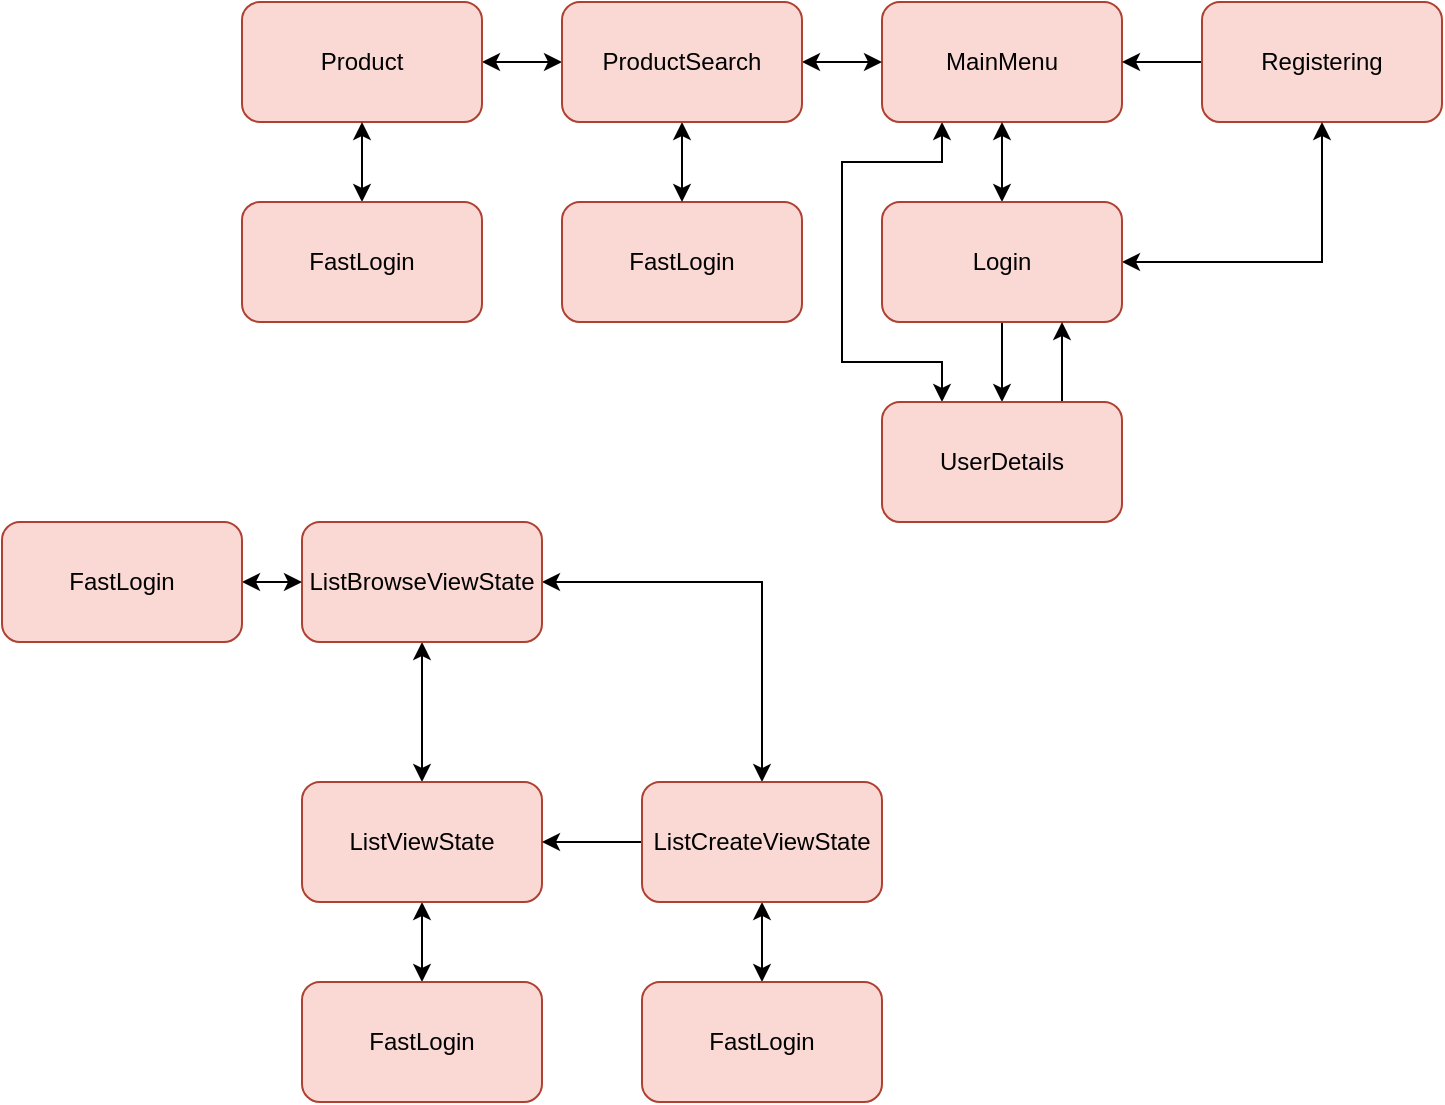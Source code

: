 <mxfile version="21.2.1" type="device">
  <diagram name="Page-1" id="V5CTYVrbcWUh9nTULuu5">
    <mxGraphModel dx="1863" dy="606" grid="1" gridSize="10" guides="1" tooltips="1" connect="1" arrows="1" fold="1" page="1" pageScale="1" pageWidth="827" pageHeight="1169" math="0" shadow="0">
      <root>
        <mxCell id="0" />
        <mxCell id="1" parent="0" />
        <mxCell id="T98b7cf5e4r2KiQVPcJu-47" style="edgeStyle=orthogonalEdgeStyle;rounded=0;orthogonalLoop=1;jettySize=auto;html=1;exitX=0.25;exitY=1;exitDx=0;exitDy=0;entryX=0.25;entryY=0;entryDx=0;entryDy=0;fontFamily=Helvetica;fontSize=12;fontColor=#000000;startArrow=classic;startFill=1;" edge="1" parent="1" source="20o-UdAzLfcxe49gHcJE-1" target="20o-UdAzLfcxe49gHcJE-16">
          <mxGeometry relative="1" as="geometry">
            <Array as="points">
              <mxPoint x="390" y="360" />
              <mxPoint x="340" y="360" />
              <mxPoint x="340" y="460" />
              <mxPoint x="390" y="460" />
            </Array>
          </mxGeometry>
        </mxCell>
        <mxCell id="20o-UdAzLfcxe49gHcJE-1" value="MainMenu" style="rounded=1;whiteSpace=wrap;html=1;fillColor=#fad9d5;strokeColor=#ae4132;fontColor=#000000;" parent="1" vertex="1">
          <mxGeometry x="360" y="280" width="120" height="60" as="geometry" />
        </mxCell>
        <mxCell id="20o-UdAzLfcxe49gHcJE-7" style="edgeStyle=orthogonalEdgeStyle;rounded=0;orthogonalLoop=1;jettySize=auto;html=1;exitX=0;exitY=0.5;exitDx=0;exitDy=0;entryX=1;entryY=0.5;entryDx=0;entryDy=0;fontFamily=Helvetica;fontSize=12;fontColor=#000000;" parent="1" source="20o-UdAzLfcxe49gHcJE-3" target="20o-UdAzLfcxe49gHcJE-1" edge="1">
          <mxGeometry relative="1" as="geometry" />
        </mxCell>
        <mxCell id="20o-UdAzLfcxe49gHcJE-3" value="Registering" style="rounded=1;whiteSpace=wrap;html=1;strokeColor=#ae4132;fontFamily=Helvetica;fontSize=12;fontColor=#000000;fillColor=#fad9d5;" parent="1" vertex="1">
          <mxGeometry x="520" y="280" width="120" height="60" as="geometry" />
        </mxCell>
        <mxCell id="T98b7cf5e4r2KiQVPcJu-34" value="" style="edgeStyle=orthogonalEdgeStyle;rounded=0;orthogonalLoop=1;jettySize=auto;html=1;fontFamily=Helvetica;fontSize=12;fontColor=#000000;startArrow=none;startFill=0;" edge="1" parent="1" source="20o-UdAzLfcxe49gHcJE-4" target="20o-UdAzLfcxe49gHcJE-16">
          <mxGeometry relative="1" as="geometry" />
        </mxCell>
        <mxCell id="T98b7cf5e4r2KiQVPcJu-35" style="edgeStyle=orthogonalEdgeStyle;rounded=0;orthogonalLoop=1;jettySize=auto;html=1;exitX=1;exitY=0.5;exitDx=0;exitDy=0;entryX=0.5;entryY=1;entryDx=0;entryDy=0;fontFamily=Helvetica;fontSize=12;fontColor=#000000;startArrow=classic;startFill=1;" edge="1" parent="1" source="20o-UdAzLfcxe49gHcJE-4" target="20o-UdAzLfcxe49gHcJE-3">
          <mxGeometry relative="1" as="geometry" />
        </mxCell>
        <mxCell id="T98b7cf5e4r2KiQVPcJu-36" style="edgeStyle=orthogonalEdgeStyle;rounded=0;orthogonalLoop=1;jettySize=auto;html=1;exitX=0.5;exitY=0;exitDx=0;exitDy=0;entryX=0.5;entryY=1;entryDx=0;entryDy=0;fontFamily=Helvetica;fontSize=12;fontColor=#000000;startArrow=classic;startFill=1;" edge="1" parent="1" source="20o-UdAzLfcxe49gHcJE-4" target="20o-UdAzLfcxe49gHcJE-1">
          <mxGeometry relative="1" as="geometry" />
        </mxCell>
        <mxCell id="20o-UdAzLfcxe49gHcJE-4" value="Login" style="rounded=1;whiteSpace=wrap;html=1;strokeColor=#ae4132;fontFamily=Helvetica;fontSize=12;fontColor=#000000;fillColor=#fad9d5;" parent="1" vertex="1">
          <mxGeometry x="360" y="380" width="120" height="60" as="geometry" />
        </mxCell>
        <mxCell id="T98b7cf5e4r2KiQVPcJu-40" style="edgeStyle=orthogonalEdgeStyle;rounded=0;orthogonalLoop=1;jettySize=auto;html=1;exitX=1;exitY=0.5;exitDx=0;exitDy=0;entryX=0;entryY=0.5;entryDx=0;entryDy=0;fontFamily=Helvetica;fontSize=12;fontColor=#000000;startArrow=classic;startFill=1;" edge="1" parent="1" source="20o-UdAzLfcxe49gHcJE-13" target="20o-UdAzLfcxe49gHcJE-15">
          <mxGeometry relative="1" as="geometry" />
        </mxCell>
        <mxCell id="20o-UdAzLfcxe49gHcJE-13" value="Product" style="rounded=1;whiteSpace=wrap;html=1;strokeColor=#ae4132;fontFamily=Helvetica;fontSize=12;fontColor=#000000;fillColor=#fad9d5;" parent="1" vertex="1">
          <mxGeometry x="40" y="280" width="120" height="60" as="geometry" />
        </mxCell>
        <mxCell id="20o-UdAzLfcxe49gHcJE-14" value="FastLogin" style="rounded=1;whiteSpace=wrap;html=1;strokeColor=#ae4132;fontFamily=Helvetica;fontSize=12;fontColor=#000000;fillColor=#fad9d5;" parent="1" vertex="1">
          <mxGeometry x="200" y="380" width="120" height="60" as="geometry" />
        </mxCell>
        <mxCell id="T98b7cf5e4r2KiQVPcJu-37" style="edgeStyle=orthogonalEdgeStyle;rounded=0;orthogonalLoop=1;jettySize=auto;html=1;exitX=1;exitY=0.5;exitDx=0;exitDy=0;entryX=0;entryY=0.5;entryDx=0;entryDy=0;fontFamily=Helvetica;fontSize=12;fontColor=#000000;startArrow=classic;startFill=1;" edge="1" parent="1" source="20o-UdAzLfcxe49gHcJE-15" target="20o-UdAzLfcxe49gHcJE-1">
          <mxGeometry relative="1" as="geometry" />
        </mxCell>
        <mxCell id="T98b7cf5e4r2KiQVPcJu-38" style="edgeStyle=orthogonalEdgeStyle;rounded=0;orthogonalLoop=1;jettySize=auto;html=1;exitX=0.5;exitY=1;exitDx=0;exitDy=0;entryX=0.5;entryY=0;entryDx=0;entryDy=0;fontFamily=Helvetica;fontSize=12;fontColor=#000000;startArrow=classic;startFill=1;" edge="1" parent="1" source="20o-UdAzLfcxe49gHcJE-15" target="20o-UdAzLfcxe49gHcJE-14">
          <mxGeometry relative="1" as="geometry" />
        </mxCell>
        <mxCell id="20o-UdAzLfcxe49gHcJE-15" value="ProductSearch" style="rounded=1;whiteSpace=wrap;html=1;strokeColor=#ae4132;fontFamily=Helvetica;fontSize=12;fontColor=#000000;fillColor=#fad9d5;" parent="1" vertex="1">
          <mxGeometry x="200" y="280" width="120" height="60" as="geometry" />
        </mxCell>
        <mxCell id="T98b7cf5e4r2KiQVPcJu-48" style="edgeStyle=orthogonalEdgeStyle;rounded=0;orthogonalLoop=1;jettySize=auto;html=1;exitX=0.75;exitY=0;exitDx=0;exitDy=0;entryX=0.75;entryY=1;entryDx=0;entryDy=0;fontFamily=Helvetica;fontSize=12;fontColor=#000000;" edge="1" parent="1" source="20o-UdAzLfcxe49gHcJE-16" target="20o-UdAzLfcxe49gHcJE-4">
          <mxGeometry relative="1" as="geometry" />
        </mxCell>
        <mxCell id="20o-UdAzLfcxe49gHcJE-16" value="UserDetails" style="rounded=1;whiteSpace=wrap;html=1;strokeColor=#ae4132;fontFamily=Helvetica;fontSize=12;fontColor=#000000;fillColor=#fad9d5;" parent="1" vertex="1">
          <mxGeometry x="360" y="480" width="120" height="60" as="geometry" />
        </mxCell>
        <mxCell id="T98b7cf5e4r2KiQVPcJu-42" style="edgeStyle=orthogonalEdgeStyle;rounded=0;orthogonalLoop=1;jettySize=auto;html=1;exitX=1;exitY=0.5;exitDx=0;exitDy=0;entryX=0.5;entryY=0;entryDx=0;entryDy=0;fontFamily=Helvetica;fontSize=12;fontColor=#000000;startArrow=classic;startFill=1;" edge="1" parent="1" source="T98b7cf5e4r2KiQVPcJu-2" target="T98b7cf5e4r2KiQVPcJu-4">
          <mxGeometry relative="1" as="geometry" />
        </mxCell>
        <mxCell id="T98b7cf5e4r2KiQVPcJu-43" style="edgeStyle=orthogonalEdgeStyle;rounded=0;orthogonalLoop=1;jettySize=auto;html=1;exitX=0.5;exitY=1;exitDx=0;exitDy=0;entryX=0.5;entryY=0;entryDx=0;entryDy=0;fontFamily=Helvetica;fontSize=12;fontColor=#000000;startArrow=classic;startFill=1;" edge="1" parent="1" source="T98b7cf5e4r2KiQVPcJu-2" target="T98b7cf5e4r2KiQVPcJu-3">
          <mxGeometry relative="1" as="geometry" />
        </mxCell>
        <mxCell id="T98b7cf5e4r2KiQVPcJu-2" value="ListBrowseViewState" style="rounded=1;whiteSpace=wrap;html=1;strokeColor=#ae4132;fontFamily=Helvetica;fontSize=12;fontColor=#000000;fillColor=#fad9d5;" vertex="1" parent="1">
          <mxGeometry x="70" y="540" width="120" height="60" as="geometry" />
        </mxCell>
        <mxCell id="T98b7cf5e4r2KiQVPcJu-45" style="edgeStyle=orthogonalEdgeStyle;rounded=0;orthogonalLoop=1;jettySize=auto;html=1;exitX=0.5;exitY=1;exitDx=0;exitDy=0;entryX=0.5;entryY=0;entryDx=0;entryDy=0;fontFamily=Helvetica;fontSize=12;fontColor=#000000;startArrow=classic;startFill=1;" edge="1" parent="1" source="T98b7cf5e4r2KiQVPcJu-3" target="T98b7cf5e4r2KiQVPcJu-14">
          <mxGeometry relative="1" as="geometry" />
        </mxCell>
        <mxCell id="T98b7cf5e4r2KiQVPcJu-3" value="ListViewState" style="rounded=1;whiteSpace=wrap;html=1;strokeColor=#ae4132;fontFamily=Helvetica;fontSize=12;fontColor=#000000;fillColor=#fad9d5;" vertex="1" parent="1">
          <mxGeometry x="70" y="670" width="120" height="60" as="geometry" />
        </mxCell>
        <mxCell id="T98b7cf5e4r2KiQVPcJu-46" style="edgeStyle=orthogonalEdgeStyle;rounded=0;orthogonalLoop=1;jettySize=auto;html=1;exitX=0.5;exitY=1;exitDx=0;exitDy=0;entryX=0.5;entryY=0;entryDx=0;entryDy=0;fontFamily=Helvetica;fontSize=12;fontColor=#000000;startArrow=classic;startFill=1;" edge="1" parent="1" source="T98b7cf5e4r2KiQVPcJu-4" target="T98b7cf5e4r2KiQVPcJu-12">
          <mxGeometry relative="1" as="geometry" />
        </mxCell>
        <mxCell id="T98b7cf5e4r2KiQVPcJu-49" style="edgeStyle=orthogonalEdgeStyle;rounded=0;orthogonalLoop=1;jettySize=auto;html=1;exitX=0;exitY=0.5;exitDx=0;exitDy=0;entryX=1;entryY=0.5;entryDx=0;entryDy=0;fontFamily=Helvetica;fontSize=12;fontColor=#000000;" edge="1" parent="1" source="T98b7cf5e4r2KiQVPcJu-4" target="T98b7cf5e4r2KiQVPcJu-3">
          <mxGeometry relative="1" as="geometry" />
        </mxCell>
        <mxCell id="T98b7cf5e4r2KiQVPcJu-4" value="ListCreateViewState" style="rounded=1;whiteSpace=wrap;html=1;strokeColor=#ae4132;fontFamily=Helvetica;fontSize=12;fontColor=#000000;fillColor=#fad9d5;" vertex="1" parent="1">
          <mxGeometry x="240" y="670" width="120" height="60" as="geometry" />
        </mxCell>
        <mxCell id="T98b7cf5e4r2KiQVPcJu-12" value="FastLogin" style="rounded=1;whiteSpace=wrap;html=1;strokeColor=#ae4132;fontFamily=Helvetica;fontSize=12;fontColor=#000000;fillColor=#fad9d5;" vertex="1" parent="1">
          <mxGeometry x="240" y="770" width="120" height="60" as="geometry" />
        </mxCell>
        <mxCell id="T98b7cf5e4r2KiQVPcJu-14" value="FastLogin" style="rounded=1;whiteSpace=wrap;html=1;strokeColor=#ae4132;fontFamily=Helvetica;fontSize=12;fontColor=#000000;fillColor=#fad9d5;" vertex="1" parent="1">
          <mxGeometry x="70" y="770" width="120" height="60" as="geometry" />
        </mxCell>
        <mxCell id="T98b7cf5e4r2KiQVPcJu-44" style="edgeStyle=orthogonalEdgeStyle;rounded=0;orthogonalLoop=1;jettySize=auto;html=1;exitX=1;exitY=0.5;exitDx=0;exitDy=0;entryX=0;entryY=0.5;entryDx=0;entryDy=0;fontFamily=Helvetica;fontSize=12;fontColor=#000000;startArrow=classic;startFill=1;" edge="1" parent="1" source="T98b7cf5e4r2KiQVPcJu-16" target="T98b7cf5e4r2KiQVPcJu-2">
          <mxGeometry relative="1" as="geometry" />
        </mxCell>
        <mxCell id="T98b7cf5e4r2KiQVPcJu-16" value="FastLogin" style="rounded=1;whiteSpace=wrap;html=1;strokeColor=#ae4132;fontFamily=Helvetica;fontSize=12;fontColor=#000000;fillColor=#fad9d5;" vertex="1" parent="1">
          <mxGeometry x="-80" y="540" width="120" height="60" as="geometry" />
        </mxCell>
        <mxCell id="T98b7cf5e4r2KiQVPcJu-39" style="edgeStyle=orthogonalEdgeStyle;rounded=0;orthogonalLoop=1;jettySize=auto;html=1;exitX=0.5;exitY=0;exitDx=0;exitDy=0;entryX=0.5;entryY=1;entryDx=0;entryDy=0;fontFamily=Helvetica;fontSize=12;fontColor=#000000;startArrow=classic;startFill=1;" edge="1" parent="1" source="T98b7cf5e4r2KiQVPcJu-23" target="20o-UdAzLfcxe49gHcJE-13">
          <mxGeometry relative="1" as="geometry" />
        </mxCell>
        <mxCell id="T98b7cf5e4r2KiQVPcJu-23" value="FastLogin" style="rounded=1;whiteSpace=wrap;html=1;strokeColor=#ae4132;fontFamily=Helvetica;fontSize=12;fontColor=#000000;fillColor=#fad9d5;" vertex="1" parent="1">
          <mxGeometry x="40" y="380" width="120" height="60" as="geometry" />
        </mxCell>
      </root>
    </mxGraphModel>
  </diagram>
</mxfile>
